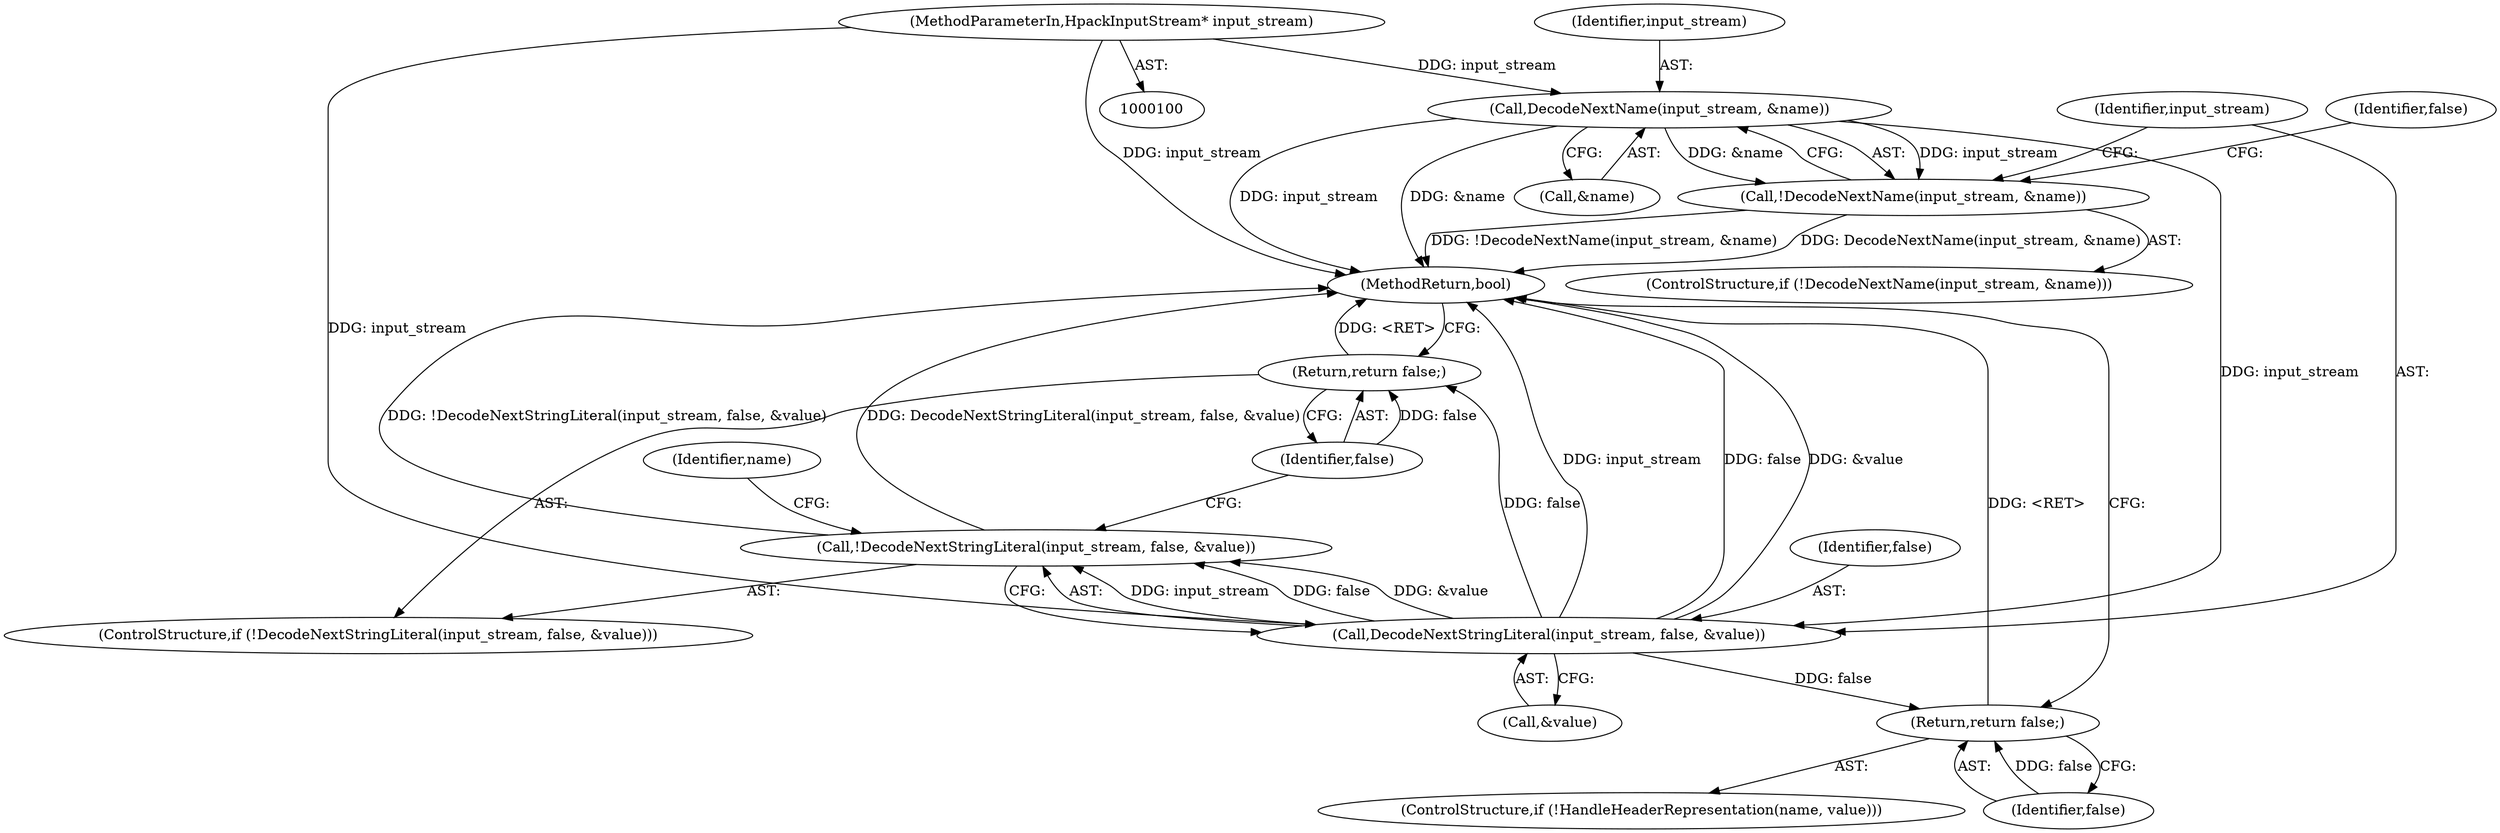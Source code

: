 digraph "0_Chrome_37f06e622f3122a0f456fa8017d832f7e08b7457_0@pointer" {
"1000101" [label="(MethodParameterIn,HpackInputStream* input_stream)"];
"1000107" [label="(Call,DecodeNextName(input_stream, &name))"];
"1000106" [label="(Call,!DecodeNextName(input_stream, &name))"];
"1000116" [label="(Call,DecodeNextStringLiteral(input_stream, false, &value))"];
"1000115" [label="(Call,!DecodeNextStringLiteral(input_stream, false, &value))"];
"1000121" [label="(Return,return false;)"];
"1000128" [label="(Return,return false;)"];
"1000101" [label="(MethodParameterIn,HpackInputStream* input_stream)"];
"1000141" [label="(MethodReturn,bool)"];
"1000117" [label="(Identifier,input_stream)"];
"1000119" [label="(Call,&value)"];
"1000105" [label="(ControlStructure,if (!DecodeNextName(input_stream, &name)))"];
"1000108" [label="(Identifier,input_stream)"];
"1000115" [label="(Call,!DecodeNextStringLiteral(input_stream, false, &value))"];
"1000123" [label="(ControlStructure,if (!HandleHeaderRepresentation(name, value)))"];
"1000118" [label="(Identifier,false)"];
"1000129" [label="(Identifier,false)"];
"1000106" [label="(Call,!DecodeNextName(input_stream, &name))"];
"1000112" [label="(Identifier,false)"];
"1000107" [label="(Call,DecodeNextName(input_stream, &name))"];
"1000122" [label="(Identifier,false)"];
"1000128" [label="(Return,return false;)"];
"1000126" [label="(Identifier,name)"];
"1000116" [label="(Call,DecodeNextStringLiteral(input_stream, false, &value))"];
"1000114" [label="(ControlStructure,if (!DecodeNextStringLiteral(input_stream, false, &value)))"];
"1000121" [label="(Return,return false;)"];
"1000109" [label="(Call,&name)"];
"1000101" -> "1000100"  [label="AST: "];
"1000101" -> "1000141"  [label="DDG: input_stream"];
"1000101" -> "1000107"  [label="DDG: input_stream"];
"1000101" -> "1000116"  [label="DDG: input_stream"];
"1000107" -> "1000106"  [label="AST: "];
"1000107" -> "1000109"  [label="CFG: "];
"1000108" -> "1000107"  [label="AST: "];
"1000109" -> "1000107"  [label="AST: "];
"1000106" -> "1000107"  [label="CFG: "];
"1000107" -> "1000141"  [label="DDG: input_stream"];
"1000107" -> "1000141"  [label="DDG: &name"];
"1000107" -> "1000106"  [label="DDG: input_stream"];
"1000107" -> "1000106"  [label="DDG: &name"];
"1000107" -> "1000116"  [label="DDG: input_stream"];
"1000106" -> "1000105"  [label="AST: "];
"1000112" -> "1000106"  [label="CFG: "];
"1000117" -> "1000106"  [label="CFG: "];
"1000106" -> "1000141"  [label="DDG: DecodeNextName(input_stream, &name)"];
"1000106" -> "1000141"  [label="DDG: !DecodeNextName(input_stream, &name)"];
"1000116" -> "1000115"  [label="AST: "];
"1000116" -> "1000119"  [label="CFG: "];
"1000117" -> "1000116"  [label="AST: "];
"1000118" -> "1000116"  [label="AST: "];
"1000119" -> "1000116"  [label="AST: "];
"1000115" -> "1000116"  [label="CFG: "];
"1000116" -> "1000141"  [label="DDG: input_stream"];
"1000116" -> "1000141"  [label="DDG: false"];
"1000116" -> "1000141"  [label="DDG: &value"];
"1000116" -> "1000115"  [label="DDG: input_stream"];
"1000116" -> "1000115"  [label="DDG: false"];
"1000116" -> "1000115"  [label="DDG: &value"];
"1000116" -> "1000121"  [label="DDG: false"];
"1000116" -> "1000128"  [label="DDG: false"];
"1000115" -> "1000114"  [label="AST: "];
"1000122" -> "1000115"  [label="CFG: "];
"1000126" -> "1000115"  [label="CFG: "];
"1000115" -> "1000141"  [label="DDG: !DecodeNextStringLiteral(input_stream, false, &value)"];
"1000115" -> "1000141"  [label="DDG: DecodeNextStringLiteral(input_stream, false, &value)"];
"1000121" -> "1000114"  [label="AST: "];
"1000121" -> "1000122"  [label="CFG: "];
"1000122" -> "1000121"  [label="AST: "];
"1000141" -> "1000121"  [label="CFG: "];
"1000121" -> "1000141"  [label="DDG: <RET>"];
"1000122" -> "1000121"  [label="DDG: false"];
"1000128" -> "1000123"  [label="AST: "];
"1000128" -> "1000129"  [label="CFG: "];
"1000129" -> "1000128"  [label="AST: "];
"1000141" -> "1000128"  [label="CFG: "];
"1000128" -> "1000141"  [label="DDG: <RET>"];
"1000129" -> "1000128"  [label="DDG: false"];
}
